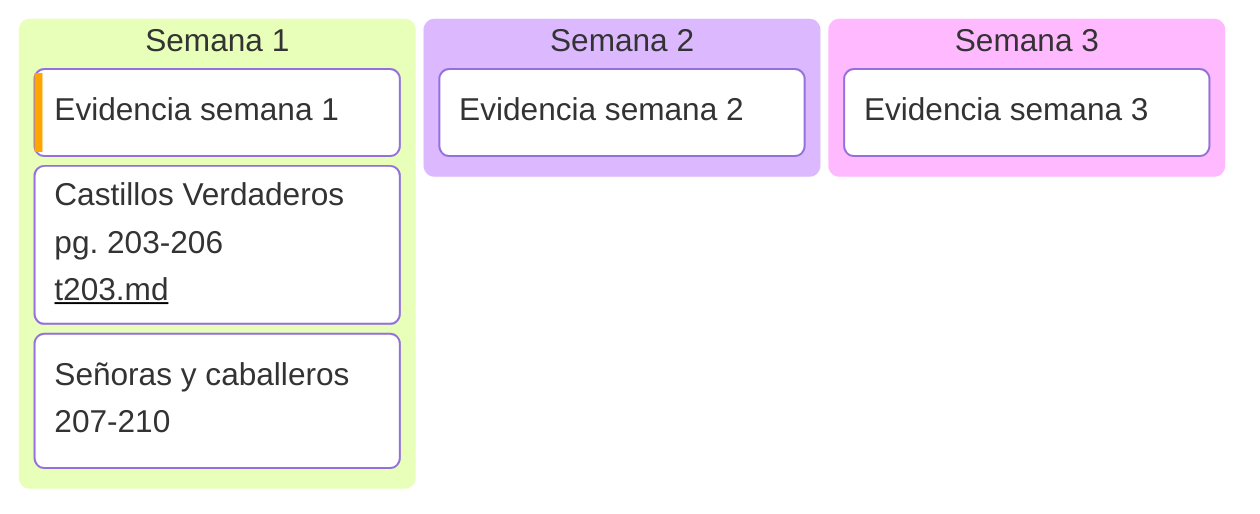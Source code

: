 ---
config:
  kanban:
    ticketBaseUrl: 'https://github.com/paco-ruvalcaba/mermaid_kanban/blob/master/#TICKET#'
---
kanban
  s1[Semana 1]
    ev1[Evidencia semana 1]@{ priority: 'High' }
    hdm203[Castillos Verdaderos pg. 203-206]@{ ticket: t203.md}
    hdm207[Señoras y caballeros 207-210]
  s2[Semana 2]
    ev1[Evidencia semana 2]
  s3[Semana 3]
    ev1[Evidencia semana 3]